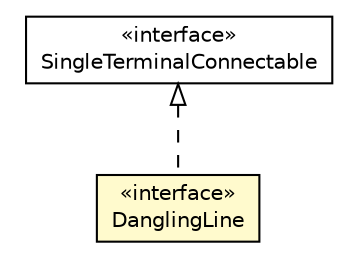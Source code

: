 #!/usr/local/bin/dot
#
# Class diagram 
# Generated by UMLGraph version R5_6 (http://www.umlgraph.org/)
#

digraph G {
	edge [fontname="Helvetica",fontsize=10,labelfontname="Helvetica",labelfontsize=10];
	node [fontname="Helvetica",fontsize=10,shape=plaintext];
	nodesep=0.25;
	ranksep=0.5;
	// eu.itesla_project.iidm.network.SingleTerminalConnectable
	c2121 [label=<<table title="eu.itesla_project.iidm.network.SingleTerminalConnectable" border="0" cellborder="1" cellspacing="0" cellpadding="2" port="p" href="./SingleTerminalConnectable.html">
		<tr><td><table border="0" cellspacing="0" cellpadding="1">
<tr><td align="center" balign="center"> &#171;interface&#187; </td></tr>
<tr><td align="center" balign="center"> SingleTerminalConnectable </td></tr>
		</table></td></tr>
		</table>>, URL="./SingleTerminalConnectable.html", fontname="Helvetica", fontcolor="black", fontsize=10.0];
	// eu.itesla_project.iidm.network.DanglingLine
	c2173 [label=<<table title="eu.itesla_project.iidm.network.DanglingLine" border="0" cellborder="1" cellspacing="0" cellpadding="2" port="p" bgcolor="lemonChiffon" href="./DanglingLine.html">
		<tr><td><table border="0" cellspacing="0" cellpadding="1">
<tr><td align="center" balign="center"> &#171;interface&#187; </td></tr>
<tr><td align="center" balign="center"> DanglingLine </td></tr>
		</table></td></tr>
		</table>>, URL="./DanglingLine.html", fontname="Helvetica", fontcolor="black", fontsize=10.0];
	//eu.itesla_project.iidm.network.DanglingLine implements eu.itesla_project.iidm.network.SingleTerminalConnectable
	c2121:p -> c2173:p [dir=back,arrowtail=empty,style=dashed];
}

